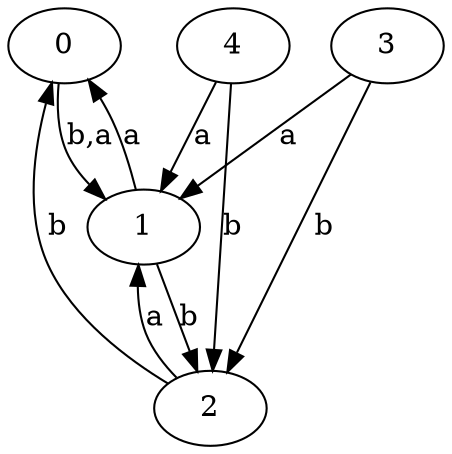 digraph {
 ranksep=0.5;
 d2tdocpreamble = "\usetikzlibrary{automata}";
 d2tfigpreamble = "\tikzstyle{every state}= [ draw=blue!50,very thick,fill=blue!20]  \tikzstyle{auto}= [fill=white]";
 node [style="state"];
 edge [lblstyle="auto",topath="bend right", len=4  ]
  "0" [label="0",];
  "1" [label="1",];
  "2" [label="2",style = "state, accepting"];
  "3" [label="3",style = "state, initial"];
  "4" [label="4",];
  "0" -> "1" [label="b,a"];
  "1" -> "0" [label="a"];
  "1" -> "2" [label="b"];
  "2" -> "0" [label="b"];
  "2" -> "1" [label="a"];
  "3" -> "1" [label="a"];
  "3" -> "2" [label="b"];
  "4" -> "1" [label="a"];
  "4" -> "2" [label="b"];
}